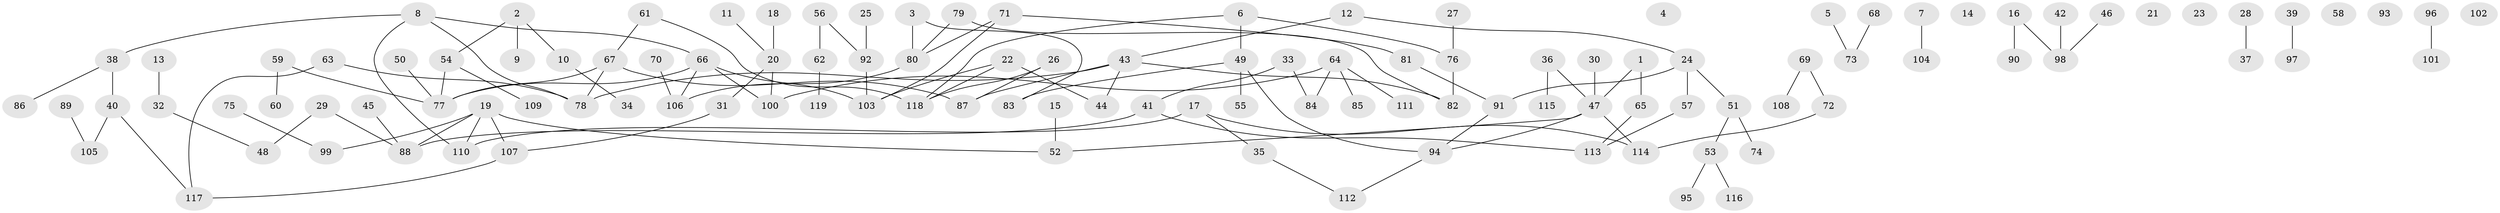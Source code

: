 // coarse degree distribution, {7: 0.041666666666666664, 8: 0.041666666666666664, 5: 0.041666666666666664, 9: 0.041666666666666664, 4: 0.16666666666666666, 3: 0.16666666666666666, 2: 0.20833333333333334, 1: 0.2916666666666667}
// Generated by graph-tools (version 1.1) at 2025/48/03/04/25 22:48:07]
// undirected, 119 vertices, 125 edges
graph export_dot {
  node [color=gray90,style=filled];
  1;
  2;
  3;
  4;
  5;
  6;
  7;
  8;
  9;
  10;
  11;
  12;
  13;
  14;
  15;
  16;
  17;
  18;
  19;
  20;
  21;
  22;
  23;
  24;
  25;
  26;
  27;
  28;
  29;
  30;
  31;
  32;
  33;
  34;
  35;
  36;
  37;
  38;
  39;
  40;
  41;
  42;
  43;
  44;
  45;
  46;
  47;
  48;
  49;
  50;
  51;
  52;
  53;
  54;
  55;
  56;
  57;
  58;
  59;
  60;
  61;
  62;
  63;
  64;
  65;
  66;
  67;
  68;
  69;
  70;
  71;
  72;
  73;
  74;
  75;
  76;
  77;
  78;
  79;
  80;
  81;
  82;
  83;
  84;
  85;
  86;
  87;
  88;
  89;
  90;
  91;
  92;
  93;
  94;
  95;
  96;
  97;
  98;
  99;
  100;
  101;
  102;
  103;
  104;
  105;
  106;
  107;
  108;
  109;
  110;
  111;
  112;
  113;
  114;
  115;
  116;
  117;
  118;
  119;
  1 -- 47;
  1 -- 65;
  2 -- 9;
  2 -- 10;
  2 -- 54;
  3 -- 80;
  3 -- 83;
  5 -- 73;
  6 -- 49;
  6 -- 76;
  6 -- 118;
  7 -- 104;
  8 -- 38;
  8 -- 66;
  8 -- 78;
  8 -- 110;
  10 -- 34;
  11 -- 20;
  12 -- 24;
  12 -- 43;
  13 -- 32;
  15 -- 52;
  16 -- 90;
  16 -- 98;
  17 -- 35;
  17 -- 110;
  17 -- 114;
  18 -- 20;
  19 -- 52;
  19 -- 88;
  19 -- 99;
  19 -- 107;
  19 -- 110;
  20 -- 31;
  20 -- 100;
  22 -- 44;
  22 -- 103;
  22 -- 118;
  24 -- 51;
  24 -- 57;
  24 -- 91;
  25 -- 92;
  26 -- 87;
  26 -- 118;
  27 -- 76;
  28 -- 37;
  29 -- 48;
  29 -- 88;
  30 -- 47;
  31 -- 107;
  32 -- 48;
  33 -- 41;
  33 -- 84;
  35 -- 112;
  36 -- 47;
  36 -- 115;
  38 -- 40;
  38 -- 86;
  39 -- 97;
  40 -- 105;
  40 -- 117;
  41 -- 88;
  41 -- 113;
  42 -- 98;
  43 -- 44;
  43 -- 78;
  43 -- 82;
  43 -- 87;
  45 -- 88;
  46 -- 98;
  47 -- 52;
  47 -- 94;
  47 -- 114;
  49 -- 55;
  49 -- 83;
  49 -- 94;
  50 -- 77;
  51 -- 53;
  51 -- 74;
  53 -- 95;
  53 -- 116;
  54 -- 77;
  54 -- 109;
  56 -- 62;
  56 -- 92;
  57 -- 113;
  59 -- 60;
  59 -- 77;
  61 -- 67;
  61 -- 118;
  62 -- 119;
  63 -- 78;
  63 -- 117;
  64 -- 84;
  64 -- 85;
  64 -- 100;
  64 -- 111;
  65 -- 113;
  66 -- 77;
  66 -- 100;
  66 -- 103;
  66 -- 106;
  67 -- 77;
  67 -- 78;
  67 -- 87;
  68 -- 73;
  69 -- 72;
  69 -- 108;
  70 -- 106;
  71 -- 80;
  71 -- 81;
  71 -- 103;
  72 -- 114;
  75 -- 99;
  76 -- 82;
  79 -- 80;
  79 -- 82;
  80 -- 106;
  81 -- 91;
  89 -- 105;
  91 -- 94;
  92 -- 103;
  94 -- 112;
  96 -- 101;
  107 -- 117;
}
